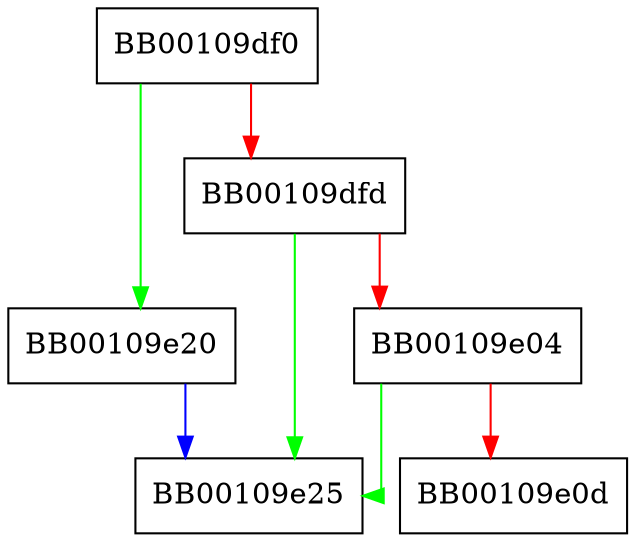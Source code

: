 digraph FUN_00109df0 {
  node [shape="box"];
  graph [splines=ortho];
  BB00109df0 -> BB00109e20 [color="green"];
  BB00109df0 -> BB00109dfd [color="red"];
  BB00109dfd -> BB00109e25 [color="green"];
  BB00109dfd -> BB00109e04 [color="red"];
  BB00109e04 -> BB00109e25 [color="green"];
  BB00109e04 -> BB00109e0d [color="red"];
  BB00109e20 -> BB00109e25 [color="blue"];
}